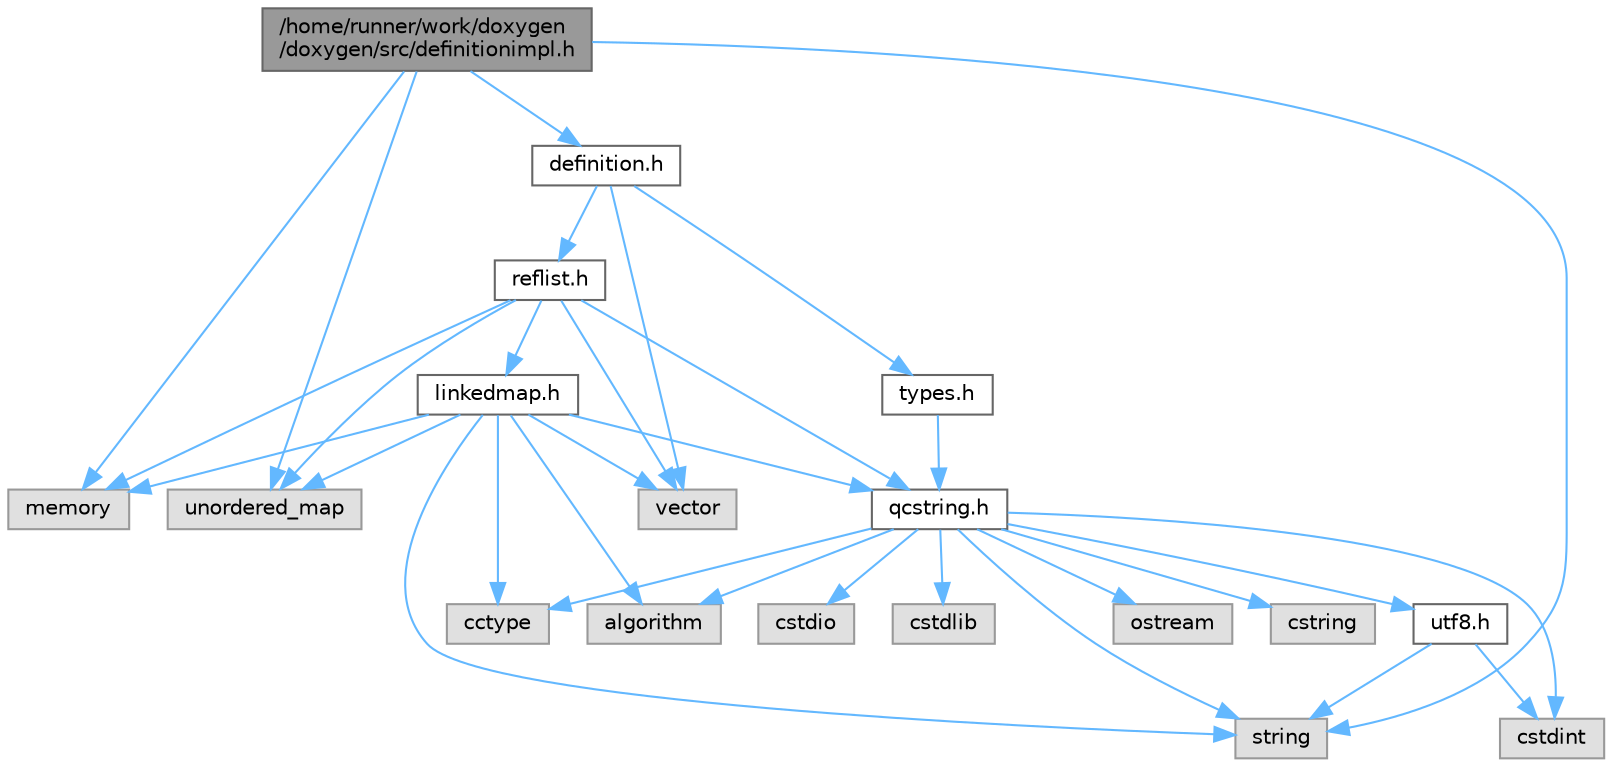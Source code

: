 digraph "/home/runner/work/doxygen/doxygen/src/definitionimpl.h"
{
 // INTERACTIVE_SVG=YES
 // LATEX_PDF_SIZE
  bgcolor="transparent";
  edge [fontname=Helvetica,fontsize=10,labelfontname=Helvetica,labelfontsize=10];
  node [fontname=Helvetica,fontsize=10,shape=box,height=0.2,width=0.4];
  Node1 [id="Node000001",label="/home/runner/work/doxygen\l/doxygen/src/definitionimpl.h",height=0.2,width=0.4,color="gray40", fillcolor="grey60", style="filled", fontcolor="black"];
  Node1 -> Node2 [id="edge1_Node000001_Node000002",color="steelblue1",style="solid"];
  Node2 [id="Node000002",label="memory",height=0.2,width=0.4,color="grey60", fillcolor="#E0E0E0", style="filled"];
  Node1 -> Node3 [id="edge2_Node000001_Node000003",color="steelblue1",style="solid"];
  Node3 [id="Node000003",label="unordered_map",height=0.2,width=0.4,color="grey60", fillcolor="#E0E0E0", style="filled"];
  Node1 -> Node4 [id="edge3_Node000001_Node000004",color="steelblue1",style="solid"];
  Node4 [id="Node000004",label="string",height=0.2,width=0.4,color="grey60", fillcolor="#E0E0E0", style="filled"];
  Node1 -> Node5 [id="edge4_Node000001_Node000005",color="steelblue1",style="solid"];
  Node5 [id="Node000005",label="definition.h",height=0.2,width=0.4,color="grey40", fillcolor="white", style="filled",URL="$df/da1/definition_8h.html",tooltip=" "];
  Node5 -> Node6 [id="edge5_Node000005_Node000006",color="steelblue1",style="solid"];
  Node6 [id="Node000006",label="vector",height=0.2,width=0.4,color="grey60", fillcolor="#E0E0E0", style="filled"];
  Node5 -> Node7 [id="edge6_Node000005_Node000007",color="steelblue1",style="solid"];
  Node7 [id="Node000007",label="types.h",height=0.2,width=0.4,color="grey40", fillcolor="white", style="filled",URL="$d9/d49/types_8h.html",tooltip="This file contains a number of basic enums and types."];
  Node7 -> Node8 [id="edge7_Node000007_Node000008",color="steelblue1",style="solid"];
  Node8 [id="Node000008",label="qcstring.h",height=0.2,width=0.4,color="grey40", fillcolor="white", style="filled",URL="$d7/d5c/qcstring_8h.html",tooltip=" "];
  Node8 -> Node4 [id="edge8_Node000008_Node000004",color="steelblue1",style="solid"];
  Node8 -> Node9 [id="edge9_Node000008_Node000009",color="steelblue1",style="solid"];
  Node9 [id="Node000009",label="algorithm",height=0.2,width=0.4,color="grey60", fillcolor="#E0E0E0", style="filled"];
  Node8 -> Node10 [id="edge10_Node000008_Node000010",color="steelblue1",style="solid"];
  Node10 [id="Node000010",label="cctype",height=0.2,width=0.4,color="grey60", fillcolor="#E0E0E0", style="filled"];
  Node8 -> Node11 [id="edge11_Node000008_Node000011",color="steelblue1",style="solid"];
  Node11 [id="Node000011",label="cstring",height=0.2,width=0.4,color="grey60", fillcolor="#E0E0E0", style="filled"];
  Node8 -> Node12 [id="edge12_Node000008_Node000012",color="steelblue1",style="solid"];
  Node12 [id="Node000012",label="cstdio",height=0.2,width=0.4,color="grey60", fillcolor="#E0E0E0", style="filled"];
  Node8 -> Node13 [id="edge13_Node000008_Node000013",color="steelblue1",style="solid"];
  Node13 [id="Node000013",label="cstdlib",height=0.2,width=0.4,color="grey60", fillcolor="#E0E0E0", style="filled"];
  Node8 -> Node14 [id="edge14_Node000008_Node000014",color="steelblue1",style="solid"];
  Node14 [id="Node000014",label="cstdint",height=0.2,width=0.4,color="grey60", fillcolor="#E0E0E0", style="filled"];
  Node8 -> Node15 [id="edge15_Node000008_Node000015",color="steelblue1",style="solid"];
  Node15 [id="Node000015",label="ostream",height=0.2,width=0.4,color="grey60", fillcolor="#E0E0E0", style="filled"];
  Node8 -> Node16 [id="edge16_Node000008_Node000016",color="steelblue1",style="solid"];
  Node16 [id="Node000016",label="utf8.h",height=0.2,width=0.4,color="grey40", fillcolor="white", style="filled",URL="$db/d7c/utf8_8h.html",tooltip="Various UTF8 related helper functions."];
  Node16 -> Node14 [id="edge17_Node000016_Node000014",color="steelblue1",style="solid"];
  Node16 -> Node4 [id="edge18_Node000016_Node000004",color="steelblue1",style="solid"];
  Node5 -> Node17 [id="edge19_Node000005_Node000017",color="steelblue1",style="solid"];
  Node17 [id="Node000017",label="reflist.h",height=0.2,width=0.4,color="grey40", fillcolor="white", style="filled",URL="$d1/d02/reflist_8h.html",tooltip=" "];
  Node17 -> Node6 [id="edge20_Node000017_Node000006",color="steelblue1",style="solid"];
  Node17 -> Node3 [id="edge21_Node000017_Node000003",color="steelblue1",style="solid"];
  Node17 -> Node2 [id="edge22_Node000017_Node000002",color="steelblue1",style="solid"];
  Node17 -> Node8 [id="edge23_Node000017_Node000008",color="steelblue1",style="solid"];
  Node17 -> Node18 [id="edge24_Node000017_Node000018",color="steelblue1",style="solid"];
  Node18 [id="Node000018",label="linkedmap.h",height=0.2,width=0.4,color="grey40", fillcolor="white", style="filled",URL="$da/de1/linkedmap_8h.html",tooltip=" "];
  Node18 -> Node3 [id="edge25_Node000018_Node000003",color="steelblue1",style="solid"];
  Node18 -> Node6 [id="edge26_Node000018_Node000006",color="steelblue1",style="solid"];
  Node18 -> Node2 [id="edge27_Node000018_Node000002",color="steelblue1",style="solid"];
  Node18 -> Node4 [id="edge28_Node000018_Node000004",color="steelblue1",style="solid"];
  Node18 -> Node9 [id="edge29_Node000018_Node000009",color="steelblue1",style="solid"];
  Node18 -> Node10 [id="edge30_Node000018_Node000010",color="steelblue1",style="solid"];
  Node18 -> Node8 [id="edge31_Node000018_Node000008",color="steelblue1",style="solid"];
}
